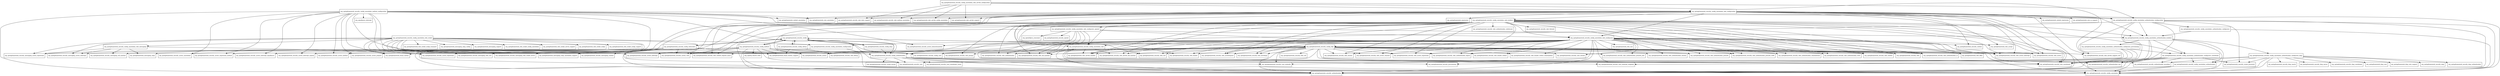 digraph spring_security_config_4_2_2_RELEASE_package_dependencies {
  node [shape = box, fontsize=10.0];
  org_springframework_security_config -> org_springframework_security_config_authentication;
  org_springframework_security_config -> org_springframework_security_config_debug;
  org_springframework_security_config -> org_springframework_security_config_http;
  org_springframework_security_config -> org_springframework_security_config_ldap;
  org_springframework_security_config -> org_springframework_security_config_method;
  org_springframework_security_config -> org_springframework_security_config_websocket;
  org_springframework_security_config -> org_springframework_security_core;
  org_springframework_security_config_annotation_authentication -> org_springframework_security_authentication;
  org_springframework_security_config_annotation_authentication -> org_springframework_security_config_annotation;
  org_springframework_security_config_annotation_authentication_builders -> org_springframework_security_authentication;
  org_springframework_security_config_annotation_authentication_builders -> org_springframework_security_config_annotation;
  org_springframework_security_config_annotation_authentication_builders -> org_springframework_security_config_annotation_authentication;
  org_springframework_security_config_annotation_authentication_builders -> org_springframework_security_config_annotation_authentication_configurers_ldap;
  org_springframework_security_config_annotation_authentication_builders -> org_springframework_security_config_annotation_authentication_configurers_provisioning;
  org_springframework_security_config_annotation_authentication_builders -> org_springframework_security_config_annotation_authentication_configurers_userdetails;
  org_springframework_security_config_annotation_authentication_builders -> org_springframework_security_core_userdetails;
  org_springframework_security_config_annotation_authentication_configuration -> org_springframework_security_authentication;
  org_springframework_security_config_annotation_authentication_configuration -> org_springframework_security_authentication_dao;
  org_springframework_security_config_annotation_authentication_configuration -> org_springframework_security_config_annotation;
  org_springframework_security_config_annotation_authentication_configuration -> org_springframework_security_config_annotation_authentication_builders;
  org_springframework_security_config_annotation_authentication_configuration -> org_springframework_security_config_annotation_authentication_configurers;
  org_springframework_security_config_annotation_authentication_configuration -> org_springframework_security_config_annotation_configuration;
  org_springframework_security_config_annotation_authentication_configuration -> org_springframework_security_core;
  org_springframework_security_config_annotation_authentication_configuration -> org_springframework_security_core_userdetails;
  org_springframework_security_config_annotation_authentication_configuration -> org_springframework_security_crypto_password;
  org_springframework_security_config_annotation_authentication_configurers -> org_springframework_security_config_annotation;
  org_springframework_security_config_annotation_authentication_configurers -> org_springframework_security_config_annotation_authentication_builders;
  org_springframework_security_config_annotation_authentication_configurers_ldap -> org_springframework_ldap_core;
  org_springframework_security_config_annotation_authentication_configurers_ldap -> org_springframework_ldap_core_support;
  org_springframework_security_config_annotation_authentication_configurers_ldap -> org_springframework_security_authentication;
  org_springframework_security_config_annotation_authentication_configurers_ldap -> org_springframework_security_authentication_encoding;
  org_springframework_security_config_annotation_authentication_configurers_ldap -> org_springframework_security_config_annotation;
  org_springframework_security_config_annotation_authentication_configurers_ldap -> org_springframework_security_config_annotation_authentication;
  org_springframework_security_config_annotation_authentication_configurers_ldap -> org_springframework_security_core_authority_mapping;
  org_springframework_security_config_annotation_authentication_configurers_ldap -> org_springframework_security_crypto_password;
  org_springframework_security_config_annotation_authentication_configurers_ldap -> org_springframework_security_ldap;
  org_springframework_security_config_annotation_authentication_configurers_ldap -> org_springframework_security_ldap_authentication;
  org_springframework_security_config_annotation_authentication_configurers_ldap -> org_springframework_security_ldap_search;
  org_springframework_security_config_annotation_authentication_configurers_ldap -> org_springframework_security_ldap_server;
  org_springframework_security_config_annotation_authentication_configurers_ldap -> org_springframework_security_ldap_userdetails;
  org_springframework_security_config_annotation_authentication_configurers_provisioning -> org_springframework_security_config_annotation_authentication_configurers_userdetails;
  org_springframework_security_config_annotation_authentication_configurers_provisioning -> org_springframework_security_core;
  org_springframework_security_config_annotation_authentication_configurers_provisioning -> org_springframework_security_core_userdetails;
  org_springframework_security_config_annotation_authentication_configurers_provisioning -> org_springframework_security_provisioning;
  org_springframework_security_config_annotation_authentication_configurers_userdetails -> org_springframework_security_authentication;
  org_springframework_security_config_annotation_authentication_configurers_userdetails -> org_springframework_security_authentication_dao;
  org_springframework_security_config_annotation_authentication_configurers_userdetails -> org_springframework_security_authentication_encoding;
  org_springframework_security_config_annotation_authentication_configurers_userdetails -> org_springframework_security_config_annotation;
  org_springframework_security_config_annotation_authentication_configurers_userdetails -> org_springframework_security_config_annotation_authentication;
  org_springframework_security_config_annotation_authentication_configurers_userdetails -> org_springframework_security_core_userdetails;
  org_springframework_security_config_annotation_authentication_configurers_userdetails -> org_springframework_security_crypto_password;
  org_springframework_security_config_annotation_configuration -> org_springframework_beans_factory;
  org_springframework_security_config_annotation_configuration -> org_springframework_security_config_annotation;
  org_springframework_security_config_annotation_method_configuration -> org_aopalliance_intercept;
  org_springframework_security_config_annotation_method_configuration -> org_springframework_beans_factory;
  org_springframework_security_config_annotation_method_configuration -> org_springframework_context_annotation;
  org_springframework_security_config_annotation_method_configuration -> org_springframework_core_annotation;
  org_springframework_security_config_annotation_method_configuration -> org_springframework_security_access;
  org_springframework_security_config_annotation_method_configuration -> org_springframework_security_access_annotation;
  org_springframework_security_config_annotation_method_configuration -> org_springframework_security_access_expression_method;
  org_springframework_security_config_annotation_method_configuration -> org_springframework_security_access_hierarchicalroles;
  org_springframework_security_config_annotation_method_configuration -> org_springframework_security_access_intercept;
  org_springframework_security_config_annotation_method_configuration -> org_springframework_security_access_intercept_aopalliance;
  org_springframework_security_config_annotation_method_configuration -> org_springframework_security_access_intercept_aspectj;
  org_springframework_security_config_annotation_method_configuration -> org_springframework_security_access_method;
  org_springframework_security_config_annotation_method_configuration -> org_springframework_security_access_prepost;
  org_springframework_security_config_annotation_method_configuration -> org_springframework_security_access_vote;
  org_springframework_security_config_annotation_method_configuration -> org_springframework_security_authentication;
  org_springframework_security_config_annotation_method_configuration -> org_springframework_security_config_annotation;
  org_springframework_security_config_annotation_method_configuration -> org_springframework_security_config_annotation_authentication_builders;
  org_springframework_security_config_annotation_method_configuration -> org_springframework_security_config_annotation_authentication_configuration;
  org_springframework_security_config_annotation_method_configuration -> org_springframework_security_config_core;
  org_springframework_security_config_annotation_web -> org_springframework_security_authentication;
  org_springframework_security_config_annotation_web -> org_springframework_security_config_annotation;
  org_springframework_security_config_annotation_web -> org_springframework_security_core_userdetails;
  org_springframework_security_config_annotation_web -> org_springframework_security_web_servlet_util_matcher;
  org_springframework_security_config_annotation_web -> org_springframework_security_web_util_matcher;
  org_springframework_security_config_annotation_web -> org_springframework_web_servlet_handler;
  org_springframework_security_config_annotation_web_builders -> org_springframework_security_access_expression;
  org_springframework_security_config_annotation_web_builders -> org_springframework_security_access_intercept;
  org_springframework_security_config_annotation_web_builders -> org_springframework_security_authentication;
  org_springframework_security_config_annotation_web_builders -> org_springframework_security_config_annotation;
  org_springframework_security_config_annotation_web_builders -> org_springframework_security_config_annotation_authentication_builders;
  org_springframework_security_config_annotation_web_builders -> org_springframework_security_config_annotation_authentication_configurers_userdetails;
  org_springframework_security_config_annotation_web_builders -> org_springframework_security_config_annotation_web;
  org_springframework_security_config_annotation_web_builders -> org_springframework_security_config_annotation_web_configurers;
  org_springframework_security_config_annotation_web_builders -> org_springframework_security_config_annotation_web_configurers_openid;
  org_springframework_security_config_annotation_web_builders -> org_springframework_security_core_userdetails;
  org_springframework_security_config_annotation_web_builders -> org_springframework_security_web;
  org_springframework_security_config_annotation_web_builders -> org_springframework_security_web_access;
  org_springframework_security_config_annotation_web_builders -> org_springframework_security_web_access_channel;
  org_springframework_security_config_annotation_web_builders -> org_springframework_security_web_access_expression;
  org_springframework_security_config_annotation_web_builders -> org_springframework_security_web_access_intercept;
  org_springframework_security_config_annotation_web_builders -> org_springframework_security_web_authentication;
  org_springframework_security_config_annotation_web_builders -> org_springframework_security_web_authentication_logout;
  org_springframework_security_config_annotation_web_builders -> org_springframework_security_web_authentication_preauth;
  org_springframework_security_config_annotation_web_builders -> org_springframework_security_web_authentication_preauth_x509;
  org_springframework_security_config_annotation_web_builders -> org_springframework_security_web_authentication_rememberme;
  org_springframework_security_config_annotation_web_builders -> org_springframework_security_web_authentication_switchuser;
  org_springframework_security_config_annotation_web_builders -> org_springframework_security_web_authentication_ui;
  org_springframework_security_config_annotation_web_builders -> org_springframework_security_web_authentication_www;
  org_springframework_security_config_annotation_web_builders -> org_springframework_security_web_context;
  org_springframework_security_config_annotation_web_builders -> org_springframework_security_web_context_request_async;
  org_springframework_security_config_annotation_web_builders -> org_springframework_security_web_csrf;
  org_springframework_security_config_annotation_web_builders -> org_springframework_security_web_debug;
  org_springframework_security_config_annotation_web_builders -> org_springframework_security_web_firewall;
  org_springframework_security_config_annotation_web_builders -> org_springframework_security_web_header;
  org_springframework_security_config_annotation_web_builders -> org_springframework_security_web_jaasapi;
  org_springframework_security_config_annotation_web_builders -> org_springframework_security_web_savedrequest;
  org_springframework_security_config_annotation_web_builders -> org_springframework_security_web_servlet_util_matcher;
  org_springframework_security_config_annotation_web_builders -> org_springframework_security_web_servletapi;
  org_springframework_security_config_annotation_web_builders -> org_springframework_security_web_session;
  org_springframework_security_config_annotation_web_builders -> org_springframework_security_web_util_matcher;
  org_springframework_security_config_annotation_web_builders -> org_springframework_web_filter;
  org_springframework_security_config_annotation_web_builders -> org_springframework_web_servlet_handler;
  org_springframework_security_config_annotation_web_configuration -> org_springframework_context_annotation;
  org_springframework_security_config_annotation_web_configuration -> org_springframework_context_expression;
  org_springframework_security_config_annotation_web_configuration -> org_springframework_core_annotation;
  org_springframework_security_config_annotation_web_configuration -> org_springframework_core_io_support;
  org_springframework_security_config_annotation_web_configuration -> org_springframework_expression;
  org_springframework_security_config_annotation_web_configuration -> org_springframework_security_access_expression;
  org_springframework_security_config_annotation_web_configuration -> org_springframework_security_authentication;
  org_springframework_security_config_annotation_web_configuration -> org_springframework_security_config_annotation;
  org_springframework_security_config_annotation_web_configuration -> org_springframework_security_config_annotation_authentication_builders;
  org_springframework_security_config_annotation_web_configuration -> org_springframework_security_config_annotation_authentication_configuration;
  org_springframework_security_config_annotation_web_configuration -> org_springframework_security_config_annotation_web;
  org_springframework_security_config_annotation_web_configuration -> org_springframework_security_config_annotation_web_builders;
  org_springframework_security_config_annotation_web_configuration -> org_springframework_security_config_annotation_web_configurers;
  org_springframework_security_config_annotation_web_configuration -> org_springframework_security_context;
  org_springframework_security_config_annotation_web_configuration -> org_springframework_security_core;
  org_springframework_security_config_annotation_web_configuration -> org_springframework_security_core_userdetails;
  org_springframework_security_config_annotation_web_configuration -> org_springframework_security_web_access;
  org_springframework_security_config_annotation_web_configuration -> org_springframework_security_web_access_intercept;
  org_springframework_security_config_annotation_web_configuration -> org_springframework_security_web_bind_support;
  org_springframework_security_config_annotation_web_configuration -> org_springframework_security_web_context_request_async;
  org_springframework_security_config_annotation_web_configuration -> org_springframework_security_web_method_annotation;
  org_springframework_security_config_annotation_web_configuration -> org_springframework_security_web_servlet_support_csrf;
  org_springframework_security_config_annotation_web_configuration -> org_springframework_web_accept;
  org_springframework_security_config_annotation_web_configuration -> org_springframework_web_servlet_config_annotation;
  org_springframework_security_config_annotation_web_configuration -> org_springframework_web_servlet_support;
  org_springframework_security_config_annotation_web_configurers -> org_springframework_security_access;
  org_springframework_security_config_annotation_web_configurers -> org_springframework_security_access_expression;
  org_springframework_security_config_annotation_web_configurers -> org_springframework_security_access_hierarchicalroles;
  org_springframework_security_config_annotation_web_configurers -> org_springframework_security_access_vote;
  org_springframework_security_config_annotation_web_configurers -> org_springframework_security_authentication;
  org_springframework_security_config_annotation_web_configurers -> org_springframework_security_config_annotation;
  org_springframework_security_config_annotation_web_configurers -> org_springframework_security_config_annotation_web;
  org_springframework_security_config_annotation_web_configurers -> org_springframework_security_config_core;
  org_springframework_security_config_annotation_web_configurers -> org_springframework_security_config_http;
  org_springframework_security_config_annotation_web_configurers -> org_springframework_security_context;
  org_springframework_security_config_annotation_web_configurers -> org_springframework_security_core_authority;
  org_springframework_security_config_annotation_web_configurers -> org_springframework_security_core_authority_mapping;
  org_springframework_security_config_annotation_web_configurers -> org_springframework_security_core_session;
  org_springframework_security_config_annotation_web_configurers -> org_springframework_security_core_userdetails;
  org_springframework_security_config_annotation_web_configurers -> org_springframework_security_web;
  org_springframework_security_config_annotation_web_configurers -> org_springframework_security_web_access;
  org_springframework_security_config_annotation_web_configurers -> org_springframework_security_web_access_channel;
  org_springframework_security_config_annotation_web_configurers -> org_springframework_security_web_access_expression;
  org_springframework_security_config_annotation_web_configurers -> org_springframework_security_web_access_intercept;
  org_springframework_security_config_annotation_web_configurers -> org_springframework_security_web_authentication;
  org_springframework_security_config_annotation_web_configurers -> org_springframework_security_web_authentication_logout;
  org_springframework_security_config_annotation_web_configurers -> org_springframework_security_web_authentication_preauth;
  org_springframework_security_config_annotation_web_configurers -> org_springframework_security_web_authentication_preauth_j2ee;
  org_springframework_security_config_annotation_web_configurers -> org_springframework_security_web_authentication_preauth_x509;
  org_springframework_security_config_annotation_web_configurers -> org_springframework_security_web_authentication_rememberme;
  org_springframework_security_config_annotation_web_configurers -> org_springframework_security_web_authentication_session;
  org_springframework_security_config_annotation_web_configurers -> org_springframework_security_web_authentication_ui;
  org_springframework_security_config_annotation_web_configurers -> org_springframework_security_web_authentication_www;
  org_springframework_security_config_annotation_web_configurers -> org_springframework_security_web_context;
  org_springframework_security_config_annotation_web_configurers -> org_springframework_security_web_csrf;
  org_springframework_security_config_annotation_web_configurers -> org_springframework_security_web_header;
  org_springframework_security_config_annotation_web_configurers -> org_springframework_security_web_header_writers;
  org_springframework_security_config_annotation_web_configurers -> org_springframework_security_web_header_writers_frameoptions;
  org_springframework_security_config_annotation_web_configurers -> org_springframework_security_web_savedrequest;
  org_springframework_security_config_annotation_web_configurers -> org_springframework_security_web_servlet_util_matcher;
  org_springframework_security_config_annotation_web_configurers -> org_springframework_security_web_servletapi;
  org_springframework_security_config_annotation_web_configurers -> org_springframework_security_web_session;
  org_springframework_security_config_annotation_web_configurers -> org_springframework_security_web_util_matcher;
  org_springframework_security_config_annotation_web_configurers -> org_springframework_web_accept;
  org_springframework_security_config_annotation_web_configurers -> org_springframework_web_cors;
  org_springframework_security_config_annotation_web_configurers -> org_springframework_web_filter;
  org_springframework_security_config_annotation_web_configurers -> org_springframework_web_servlet_handler;
  org_springframework_security_config_annotation_web_configurers_openid -> org_openid4java_consumer;
  org_springframework_security_config_annotation_web_configurers_openid -> org_springframework_security_authentication;
  org_springframework_security_config_annotation_web_configurers_openid -> org_springframework_security_config_annotation;
  org_springframework_security_config_annotation_web_configurers_openid -> org_springframework_security_config_annotation_web;
  org_springframework_security_config_annotation_web_configurers_openid -> org_springframework_security_config_annotation_web_configurers;
  org_springframework_security_config_annotation_web_configurers_openid -> org_springframework_security_core_userdetails;
  org_springframework_security_config_annotation_web_configurers_openid -> org_springframework_security_openid;
  org_springframework_security_config_annotation_web_configurers_openid -> org_springframework_security_web_authentication;
  org_springframework_security_config_annotation_web_configurers_openid -> org_springframework_security_web_authentication_ui;
  org_springframework_security_config_annotation_web_configurers_openid -> org_springframework_security_web_util_matcher;
  org_springframework_security_config_annotation_web_messaging -> org_springframework_messaging_simp;
  org_springframework_security_config_annotation_web_messaging -> org_springframework_security_access_expression;
  org_springframework_security_config_annotation_web_messaging -> org_springframework_security_messaging_access_expression;
  org_springframework_security_config_annotation_web_messaging -> org_springframework_security_messaging_access_intercept;
  org_springframework_security_config_annotation_web_messaging -> org_springframework_security_messaging_util_matcher;
  org_springframework_security_config_annotation_web_servlet_configuration -> org_springframework_security_config_annotation_authentication_configuration;
  org_springframework_security_config_annotation_web_servlet_configuration -> org_springframework_security_config_annotation_web_configuration;
  org_springframework_security_config_annotation_web_servlet_configuration -> org_springframework_security_web_bind_support;
  org_springframework_security_config_annotation_web_servlet_configuration -> org_springframework_security_web_method_annotation;
  org_springframework_security_config_annotation_web_servlet_configuration -> org_springframework_security_web_servlet_support_csrf;
  org_springframework_security_config_annotation_web_servlet_configuration -> org_springframework_web_servlet_config_annotation;
  org_springframework_security_config_annotation_web_servlet_configuration -> org_springframework_web_servlet_support;
  org_springframework_security_config_annotation_web_socket -> org_springframework_beans_factory;
  org_springframework_security_config_annotation_web_socket -> org_springframework_messaging_simp_annotation_support;
  org_springframework_security_config_annotation_web_socket -> org_springframework_messaging_simp_config;
  org_springframework_security_config_annotation_web_socket -> org_springframework_messaging_support;
  org_springframework_security_config_annotation_web_socket -> org_springframework_security_access;
  org_springframework_security_config_annotation_web_socket -> org_springframework_security_access_expression;
  org_springframework_security_config_annotation_web_socket -> org_springframework_security_access_vote;
  org_springframework_security_config_annotation_web_socket -> org_springframework_security_config_annotation;
  org_springframework_security_config_annotation_web_socket -> org_springframework_security_config_annotation_configuration;
  org_springframework_security_config_annotation_web_socket -> org_springframework_security_config_annotation_web_messaging;
  org_springframework_security_config_annotation_web_socket -> org_springframework_security_messaging_access_expression;
  org_springframework_security_config_annotation_web_socket -> org_springframework_security_messaging_access_intercept;
  org_springframework_security_config_annotation_web_socket -> org_springframework_security_messaging_context;
  org_springframework_security_config_annotation_web_socket -> org_springframework_security_messaging_web_csrf;
  org_springframework_security_config_annotation_web_socket -> org_springframework_security_messaging_web_socket_server;
  org_springframework_security_config_annotation_web_socket -> org_springframework_web_socket_config_annotation;
  org_springframework_security_config_annotation_web_socket -> org_springframework_web_socket_server_support;
  org_springframework_security_config_annotation_web_socket -> org_springframework_web_socket_sockjs;
  org_springframework_security_config_annotation_web_socket -> org_springframework_web_socket_sockjs_support;
  org_springframework_security_config_annotation_web_socket -> org_springframework_web_socket_sockjs_transport;
  org_springframework_security_config_authentication -> org_springframework_security_authentication;
  org_springframework_security_config_authentication -> org_springframework_security_authentication_dao;
  org_springframework_security_config_authentication -> org_springframework_security_authentication_encoding;
  org_springframework_security_config_authentication -> org_springframework_security_config;
  org_springframework_security_config_authentication -> org_springframework_security_core;
  org_springframework_security_config_authentication -> org_springframework_security_core_authority;
  org_springframework_security_config_authentication -> org_springframework_security_core_userdetails;
  org_springframework_security_config_authentication -> org_springframework_security_core_userdetails_cache;
  org_springframework_security_config_authentication -> org_springframework_security_crypto_bcrypt;
  org_springframework_security_config_authentication -> org_springframework_security_provisioning;
  org_springframework_security_config_debug -> org_springframework_beans_factory_support;
  org_springframework_security_config_debug -> org_springframework_security_config;
  org_springframework_security_config_debug -> org_springframework_security_web_debug;
  org_springframework_security_config_http -> org_springframework_security_access;
  org_springframework_security_config_http -> org_springframework_security_access_vote;
  org_springframework_security_config_http -> org_springframework_security_authentication;
  org_springframework_security_config_http -> org_springframework_security_config;
  org_springframework_security_config_http -> org_springframework_security_config_authentication;
  org_springframework_security_config_http -> org_springframework_security_config_core;
  org_springframework_security_config_http -> org_springframework_security_core;
  org_springframework_security_config_http -> org_springframework_security_core_authority;
  org_springframework_security_config_http -> org_springframework_security_core_authority_mapping;
  org_springframework_security_config_http -> org_springframework_security_core_session;
  org_springframework_security_config_http -> org_springframework_security_core_userdetails;
  org_springframework_security_config_http -> org_springframework_security_web;
  org_springframework_security_config_http -> org_springframework_security_web_access;
  org_springframework_security_config_http -> org_springframework_security_web_access_channel;
  org_springframework_security_config_http -> org_springframework_security_web_access_expression;
  org_springframework_security_config_http -> org_springframework_security_web_access_intercept;
  org_springframework_security_config_http -> org_springframework_security_web_authentication;
  org_springframework_security_config_http -> org_springframework_security_web_authentication_logout;
  org_springframework_security_config_http -> org_springframework_security_web_authentication_preauth;
  org_springframework_security_config_http -> org_springframework_security_web_authentication_preauth_j2ee;
  org_springframework_security_config_http -> org_springframework_security_web_authentication_preauth_x509;
  org_springframework_security_config_http -> org_springframework_security_web_authentication_rememberme;
  org_springframework_security_config_http -> org_springframework_security_web_authentication_session;
  org_springframework_security_config_http -> org_springframework_security_web_authentication_ui;
  org_springframework_security_config_http -> org_springframework_security_web_authentication_www;
  org_springframework_security_config_http -> org_springframework_security_web_context;
  org_springframework_security_config_http -> org_springframework_security_web_context_request_async;
  org_springframework_security_config_http -> org_springframework_security_web_csrf;
  org_springframework_security_config_http -> org_springframework_security_web_header;
  org_springframework_security_config_http -> org_springframework_security_web_header_writers;
  org_springframework_security_config_http -> org_springframework_security_web_header_writers_frameoptions;
  org_springframework_security_config_http -> org_springframework_security_web_jaasapi;
  org_springframework_security_config_http -> org_springframework_security_web_savedrequest;
  org_springframework_security_config_http -> org_springframework_security_web_servlet_support_csrf;
  org_springframework_security_config_http -> org_springframework_security_web_servlet_util_matcher;
  org_springframework_security_config_http -> org_springframework_security_web_servletapi;
  org_springframework_security_config_http -> org_springframework_security_web_session;
  org_springframework_security_config_http -> org_springframework_security_web_util;
  org_springframework_security_config_http -> org_springframework_security_web_util_matcher;
  org_springframework_security_config_http -> org_springframework_web_filter;
  org_springframework_security_config_http -> org_springframework_web_servlet_handler;
  org_springframework_security_config_ldap -> org_springframework_security_config;
  org_springframework_security_config_ldap -> org_springframework_security_config_authentication;
  org_springframework_security_config_method -> org_aspectj_weaver_tools;
  org_springframework_security_config_method -> org_springframework_beans_factory_support;
  org_springframework_security_config_method -> org_springframework_security_access;
  org_springframework_security_config_method -> org_springframework_security_access_annotation;
  org_springframework_security_config_method -> org_springframework_security_access_expression_method;
  org_springframework_security_config_method -> org_springframework_security_access_intercept;
  org_springframework_security_config_method -> org_springframework_security_access_intercept_aopalliance;
  org_springframework_security_config_method -> org_springframework_security_access_intercept_aspectj;
  org_springframework_security_config_method -> org_springframework_security_access_method;
  org_springframework_security_config_method -> org_springframework_security_access_prepost;
  org_springframework_security_config_method -> org_springframework_security_access_vote;
  org_springframework_security_config_method -> org_springframework_security_authentication;
  org_springframework_security_config_method -> org_springframework_security_config;
  org_springframework_security_config_method -> org_springframework_security_config_authentication;
  org_springframework_security_config_method -> org_springframework_security_config_core;
  org_springframework_security_config_method -> org_springframework_security_core;
  org_springframework_security_config_websocket -> org_springframework_beans_factory_support;
  org_springframework_security_config_websocket -> org_springframework_messaging_simp;
  org_springframework_security_config_websocket -> org_springframework_messaging_simp_annotation_support;
  org_springframework_security_config_websocket -> org_springframework_security_access_vote;
  org_springframework_security_config_websocket -> org_springframework_security_config;
  org_springframework_security_config_websocket -> org_springframework_security_messaging_access_expression;
  org_springframework_security_config_websocket -> org_springframework_security_messaging_access_intercept;
  org_springframework_security_config_websocket -> org_springframework_security_messaging_context;
  org_springframework_security_config_websocket -> org_springframework_security_messaging_util_matcher;
  org_springframework_security_config_websocket -> org_springframework_security_messaging_web_csrf;
  org_springframework_security_config_websocket -> org_springframework_security_messaging_web_socket_server;
}
